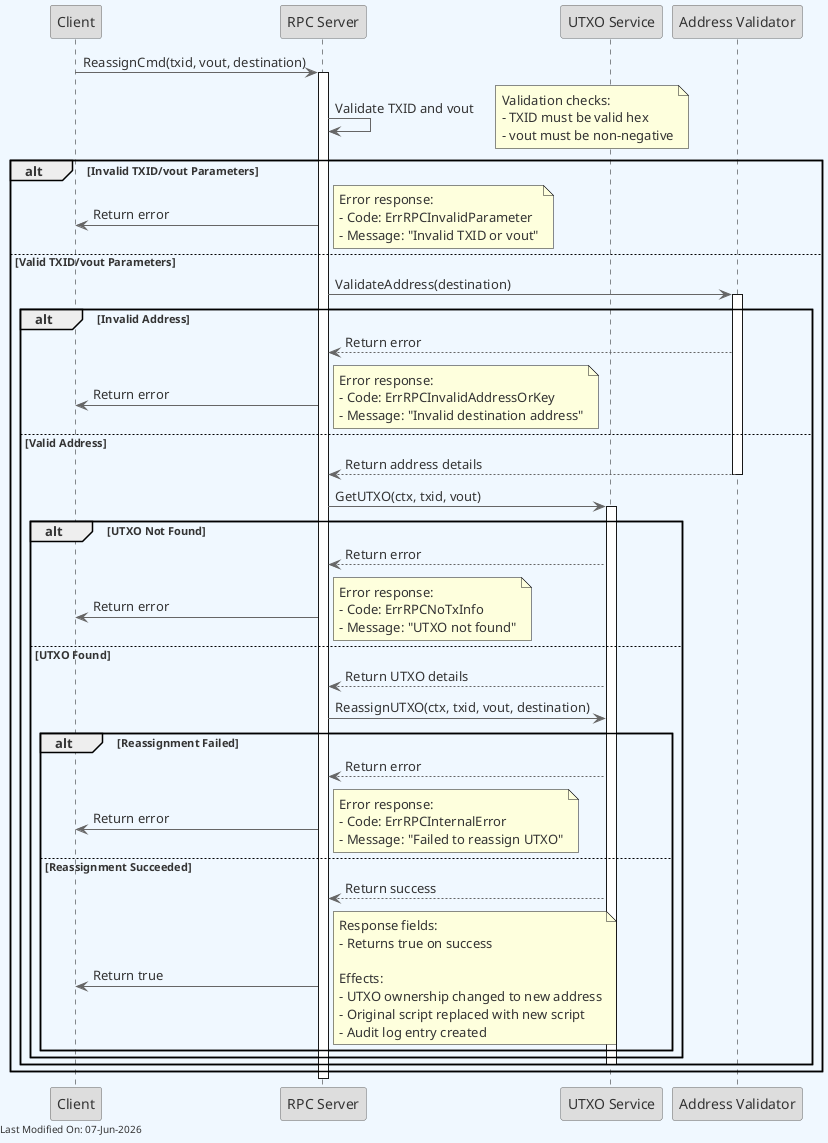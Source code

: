 @startuml
skinparam backgroundColor #F0F8FF
skinparam defaultFontColor #333333
skinparam arrowColor #666666

' Define borders for all elements
skinparam entity {
  BorderColor #666666
  BackgroundColor #DDDDDD
}

skinparam control {
  BorderColor #666666
  BackgroundColor #DDDDDD
}

skinparam participant {
  BorderColor #666666
  BackgroundColor #DDDDDD
}



participant Client
participant "RPC Server" as RPC
participant "UTXO Service" as UTXO
participant "Address Validator" as AddrVal

Client -> RPC : ReassignCmd(txid, vout, destination)
activate RPC

RPC -> RPC : Validate TXID and vout
note right
  Validation checks:
  - TXID must be valid hex
  - vout must be non-negative
end note

alt Invalid TXID/vout Parameters
    RPC -> Client : Return error
    note right
        Error response:
        - Code: ErrRPCInvalidParameter
        - Message: "Invalid TXID or vout"
    end note
else Valid TXID/vout Parameters
    RPC -> AddrVal : ValidateAddress(destination)
    activate AddrVal

    alt Invalid Address
        AddrVal --> RPC : Return error
        RPC -> Client : Return error
        note right
            Error response:
            - Code: ErrRPCInvalidAddressOrKey
            - Message: "Invalid destination address"
        end note
    else Valid Address
        AddrVal --> RPC : Return address details
        deactivate AddrVal

        RPC -> UTXO : GetUTXO(ctx, txid, vout)
        activate UTXO

        alt UTXO Not Found
            UTXO --> RPC : Return error
            RPC -> Client : Return error
            note right
                Error response:
                - Code: ErrRPCNoTxInfo
                - Message: "UTXO not found"
            end note
        else UTXO Found
            UTXO --> RPC : Return UTXO details

            RPC -> UTXO : ReassignUTXO(ctx, txid, vout, destination)

            alt Reassignment Failed
                UTXO --> RPC : Return error
                RPC -> Client : Return error
                note right
                    Error response:
                    - Code: ErrRPCInternalError
                    - Message: "Failed to reassign UTXO"
                end note
            else Reassignment Succeeded
                UTXO --> RPC : Return success
                RPC -> Client : Return true
                note right
                    Response fields:
                    - Returns true on success

                    Effects:
                    - UTXO ownership changed to new address
                    - Original script replaced with new script
                    - Audit log entry created
                end note
            end
        end
        deactivate UTXO
    end
end

deactivate RPC

left footer Last Modified On: %date("dd-MMM-yyyy")
@enduml
